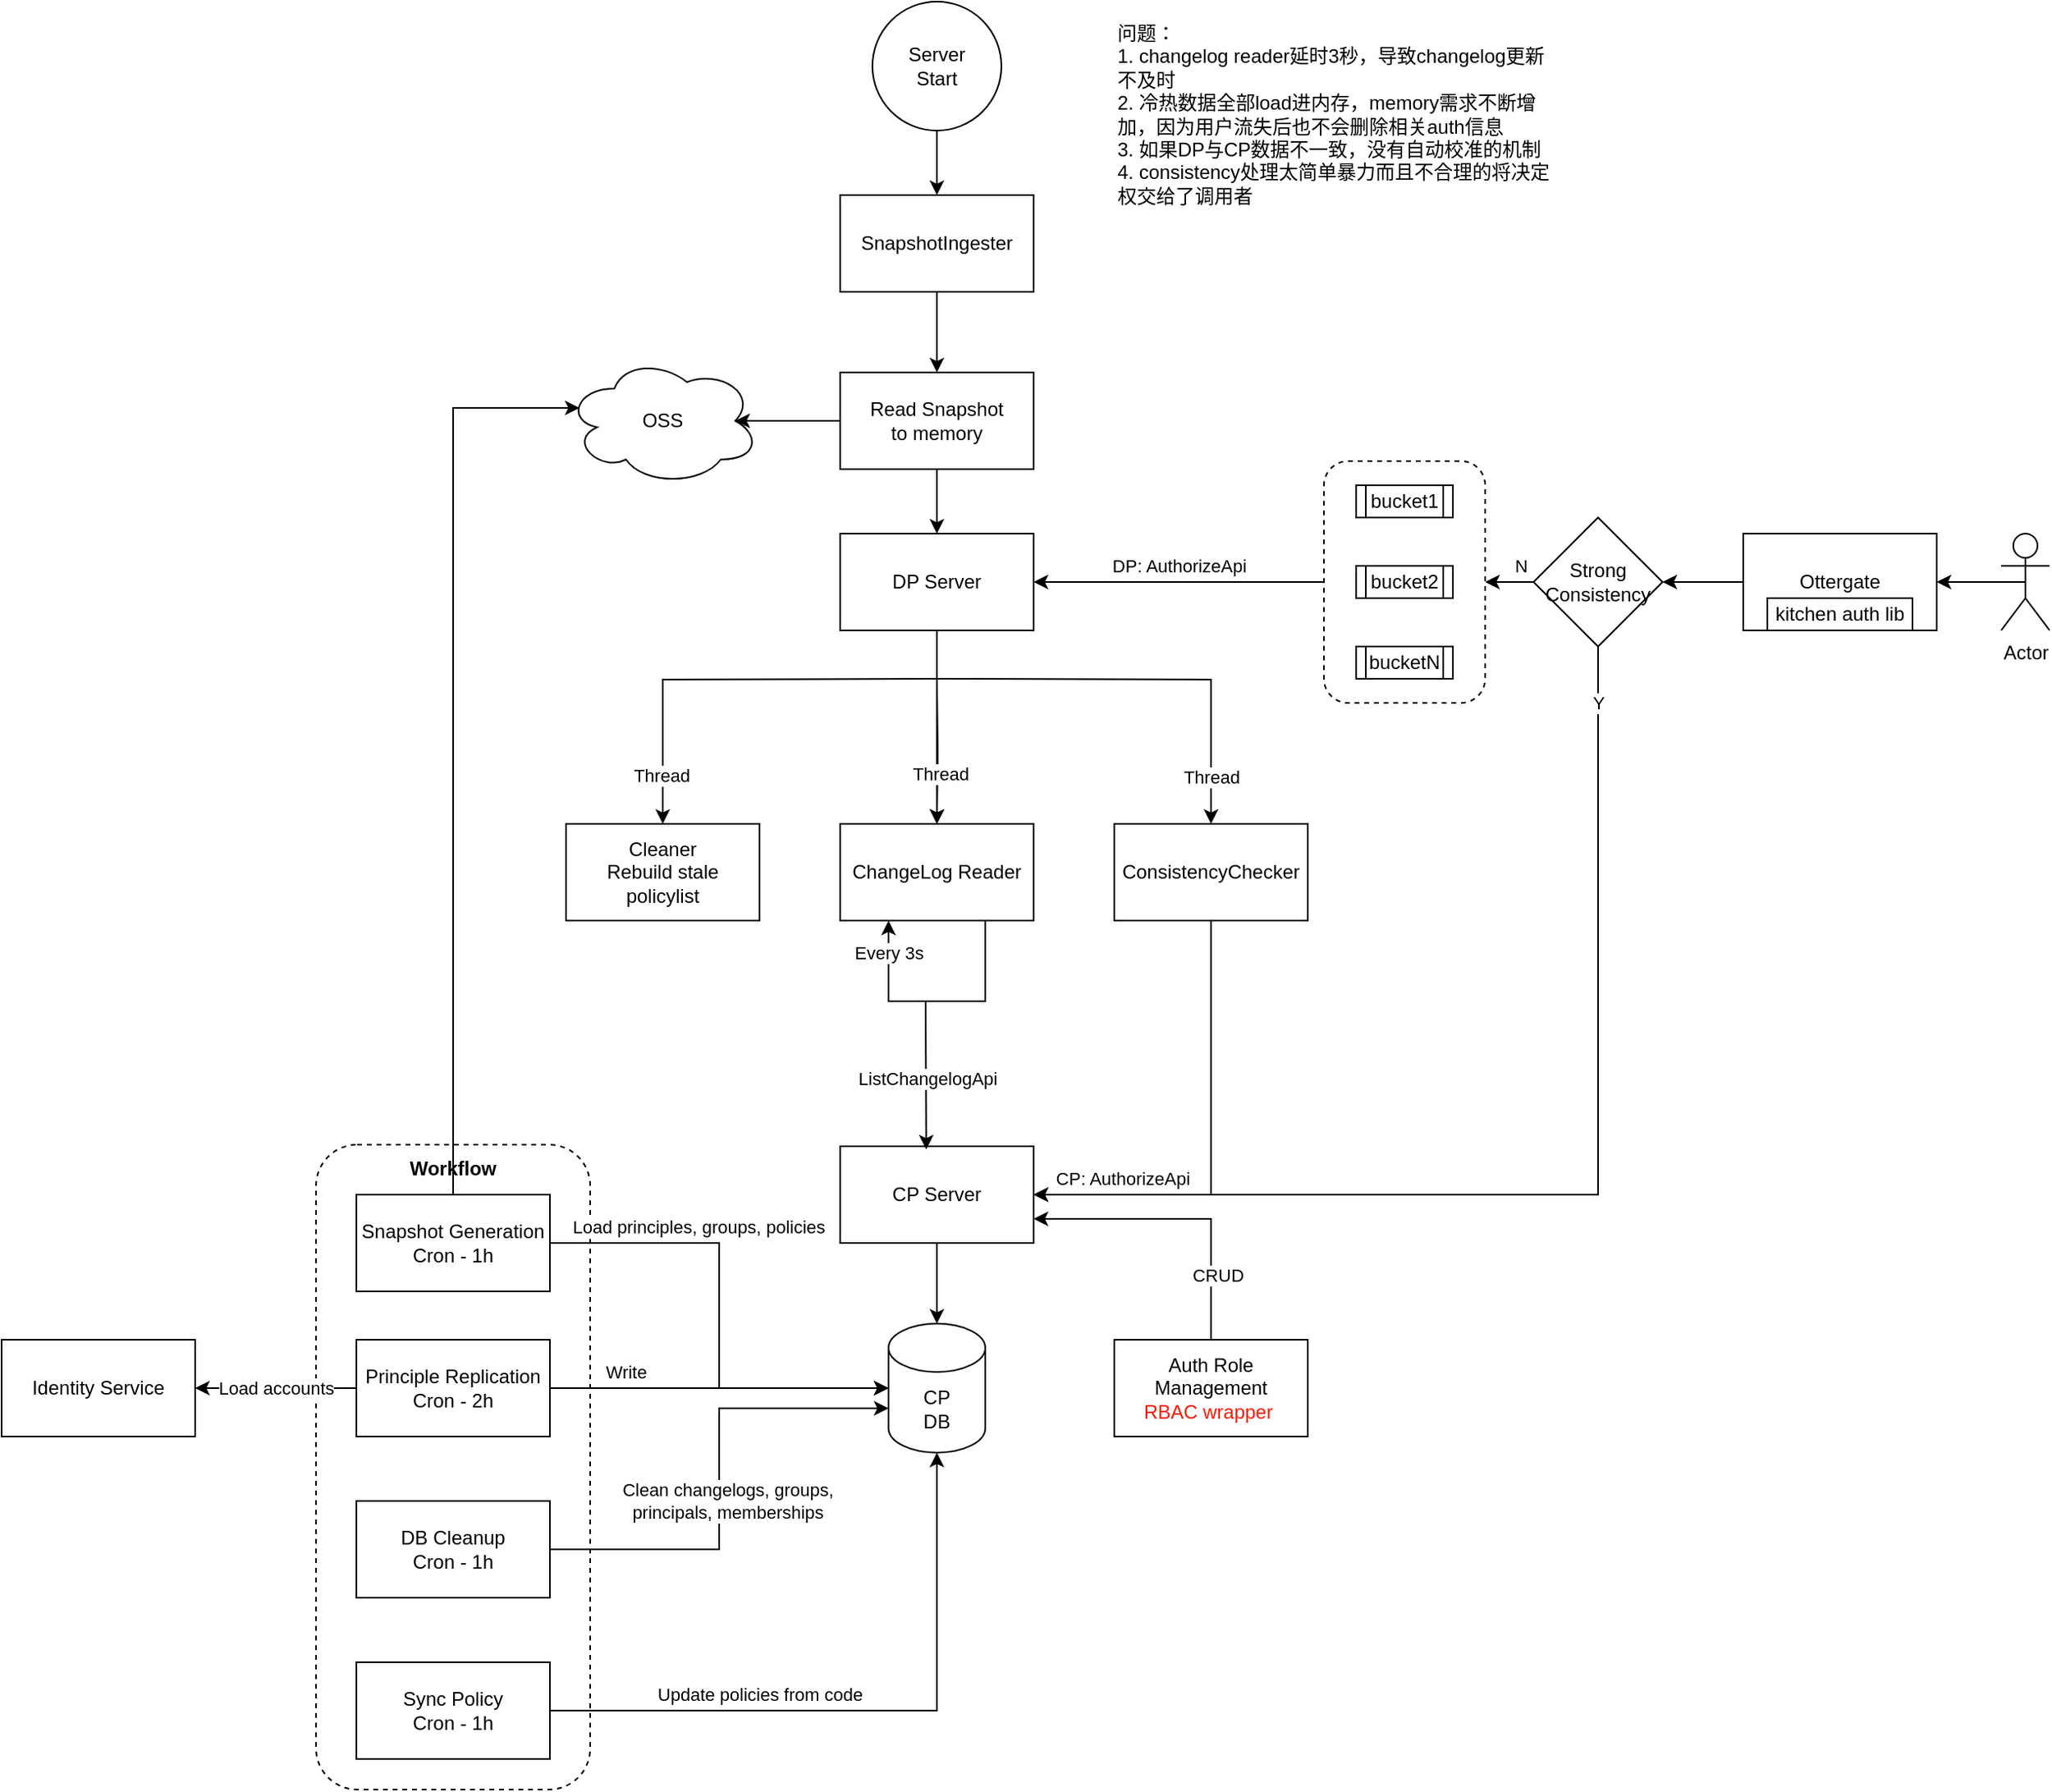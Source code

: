 <mxfile version="22.0.8" type="github">
  <diagram name="Page-1" id="XfXhsya1PBFbVo7L8IAR">
    <mxGraphModel dx="1494" dy="870" grid="1" gridSize="10" guides="1" tooltips="1" connect="1" arrows="1" fold="1" page="1" pageScale="1" pageWidth="850" pageHeight="1100" math="0" shadow="0">
      <root>
        <mxCell id="0" />
        <mxCell id="1" parent="0" />
        <mxCell id="7YKEmw7hqahk-HYZp5Uc-90" value="" style="rounded=1;whiteSpace=wrap;html=1;dashed=1;" vertex="1" parent="1">
          <mxGeometry x="95" y="819" width="170" height="400" as="geometry" />
        </mxCell>
        <mxCell id="7YKEmw7hqahk-HYZp5Uc-64" style="edgeStyle=orthogonalEdgeStyle;rounded=0;orthogonalLoop=1;jettySize=auto;html=1;exitX=0;exitY=0.5;exitDx=0;exitDy=0;entryX=1;entryY=0.5;entryDx=0;entryDy=0;" edge="1" parent="1" source="7YKEmw7hqahk-HYZp5Uc-60" target="7YKEmw7hqahk-HYZp5Uc-61">
          <mxGeometry relative="1" as="geometry" />
        </mxCell>
        <mxCell id="7YKEmw7hqahk-HYZp5Uc-67" value="DP: AuthorizeApi" style="edgeLabel;html=1;align=center;verticalAlign=middle;resizable=0;points=[];" vertex="1" connectable="0" parent="7YKEmw7hqahk-HYZp5Uc-64">
          <mxGeometry x="0.116" y="1" relative="1" as="geometry">
            <mxPoint x="10" y="-11" as="offset" />
          </mxGeometry>
        </mxCell>
        <mxCell id="7YKEmw7hqahk-HYZp5Uc-60" value="" style="rounded=1;whiteSpace=wrap;html=1;dashed=1;" vertex="1" parent="1">
          <mxGeometry x="720" y="395" width="100" height="150" as="geometry" />
        </mxCell>
        <mxCell id="7YKEmw7hqahk-HYZp5Uc-6" value="" style="edgeStyle=orthogonalEdgeStyle;rounded=0;orthogonalLoop=1;jettySize=auto;html=1;" edge="1" parent="1" source="7YKEmw7hqahk-HYZp5Uc-2" target="7YKEmw7hqahk-HYZp5Uc-5">
          <mxGeometry relative="1" as="geometry" />
        </mxCell>
        <mxCell id="7YKEmw7hqahk-HYZp5Uc-2" value="Server&lt;br&gt;Start" style="ellipse;whiteSpace=wrap;html=1;aspect=fixed;" vertex="1" parent="1">
          <mxGeometry x="440" y="110" width="80" height="80" as="geometry" />
        </mxCell>
        <mxCell id="7YKEmw7hqahk-HYZp5Uc-8" value="" style="edgeStyle=orthogonalEdgeStyle;rounded=0;orthogonalLoop=1;jettySize=auto;html=1;" edge="1" parent="1" source="7YKEmw7hqahk-HYZp5Uc-5" target="7YKEmw7hqahk-HYZp5Uc-7">
          <mxGeometry relative="1" as="geometry" />
        </mxCell>
        <mxCell id="7YKEmw7hqahk-HYZp5Uc-5" value="SnapshotIngester" style="whiteSpace=wrap;html=1;" vertex="1" parent="1">
          <mxGeometry x="420" y="230" width="120" height="60" as="geometry" />
        </mxCell>
        <mxCell id="7YKEmw7hqahk-HYZp5Uc-62" value="" style="edgeStyle=orthogonalEdgeStyle;rounded=0;orthogonalLoop=1;jettySize=auto;html=1;" edge="1" parent="1" source="7YKEmw7hqahk-HYZp5Uc-7" target="7YKEmw7hqahk-HYZp5Uc-61">
          <mxGeometry relative="1" as="geometry" />
        </mxCell>
        <mxCell id="7YKEmw7hqahk-HYZp5Uc-7" value="Read Snapshot&lt;br&gt;to memory" style="whiteSpace=wrap;html=1;" vertex="1" parent="1">
          <mxGeometry x="420" y="340" width="120" height="60" as="geometry" />
        </mxCell>
        <mxCell id="7YKEmw7hqahk-HYZp5Uc-12" value="" style="edgeStyle=orthogonalEdgeStyle;rounded=0;orthogonalLoop=1;jettySize=auto;html=1;" edge="1" parent="1" target="7YKEmw7hqahk-HYZp5Uc-11">
          <mxGeometry relative="1" as="geometry">
            <mxPoint x="480" y="530" as="sourcePoint" />
          </mxGeometry>
        </mxCell>
        <mxCell id="7YKEmw7hqahk-HYZp5Uc-18" value="" style="edgeStyle=orthogonalEdgeStyle;rounded=0;orthogonalLoop=1;jettySize=auto;html=1;exitX=0.5;exitY=1;exitDx=0;exitDy=0;" edge="1" parent="1" source="7YKEmw7hqahk-HYZp5Uc-61" target="7YKEmw7hqahk-HYZp5Uc-11">
          <mxGeometry relative="1" as="geometry">
            <mxPoint x="480" y="530" as="sourcePoint" />
          </mxGeometry>
        </mxCell>
        <mxCell id="7YKEmw7hqahk-HYZp5Uc-27" value="Thread" style="edgeLabel;html=1;align=center;verticalAlign=middle;resizable=0;points=[];" vertex="1" connectable="0" parent="7YKEmw7hqahk-HYZp5Uc-18">
          <mxGeometry x="0.484" y="2" relative="1" as="geometry">
            <mxPoint as="offset" />
          </mxGeometry>
        </mxCell>
        <mxCell id="7YKEmw7hqahk-HYZp5Uc-20" style="edgeStyle=orthogonalEdgeStyle;rounded=0;orthogonalLoop=1;jettySize=auto;html=1;exitX=0.5;exitY=1;exitDx=0;exitDy=0;entryX=0.5;entryY=0;entryDx=0;entryDy=0;" edge="1" parent="1" target="7YKEmw7hqahk-HYZp5Uc-19">
          <mxGeometry relative="1" as="geometry">
            <mxPoint x="480" y="530" as="sourcePoint" />
          </mxGeometry>
        </mxCell>
        <mxCell id="7YKEmw7hqahk-HYZp5Uc-26" value="Thread" style="edgeLabel;html=1;align=center;verticalAlign=middle;resizable=0;points=[];" vertex="1" connectable="0" parent="7YKEmw7hqahk-HYZp5Uc-20">
          <mxGeometry x="0.768" y="-1" relative="1" as="geometry">
            <mxPoint as="offset" />
          </mxGeometry>
        </mxCell>
        <mxCell id="7YKEmw7hqahk-HYZp5Uc-22" style="edgeStyle=orthogonalEdgeStyle;rounded=0;orthogonalLoop=1;jettySize=auto;html=1;exitX=0.5;exitY=1;exitDx=0;exitDy=0;" edge="1" parent="1" target="7YKEmw7hqahk-HYZp5Uc-21">
          <mxGeometry relative="1" as="geometry">
            <mxPoint x="480" y="530" as="sourcePoint" />
          </mxGeometry>
        </mxCell>
        <mxCell id="7YKEmw7hqahk-HYZp5Uc-28" value="Thread" style="edgeLabel;html=1;align=center;verticalAlign=middle;resizable=0;points=[];" vertex="1" connectable="0" parent="7YKEmw7hqahk-HYZp5Uc-22">
          <mxGeometry x="0.806" y="1" relative="1" as="geometry">
            <mxPoint x="-1" y="-4" as="offset" />
          </mxGeometry>
        </mxCell>
        <mxCell id="7YKEmw7hqahk-HYZp5Uc-13" style="edgeStyle=orthogonalEdgeStyle;rounded=0;orthogonalLoop=1;jettySize=auto;html=1;exitX=0.75;exitY=1;exitDx=0;exitDy=0;entryX=0.25;entryY=1;entryDx=0;entryDy=0;" edge="1" parent="1" source="7YKEmw7hqahk-HYZp5Uc-11" target="7YKEmw7hqahk-HYZp5Uc-11">
          <mxGeometry relative="1" as="geometry">
            <mxPoint x="550" y="680" as="targetPoint" />
            <Array as="points">
              <mxPoint x="510" y="730" />
              <mxPoint x="450" y="730" />
            </Array>
          </mxGeometry>
        </mxCell>
        <mxCell id="7YKEmw7hqahk-HYZp5Uc-14" value="Every 3s" style="edgeLabel;html=1;align=center;verticalAlign=middle;resizable=0;points=[];" vertex="1" connectable="0" parent="7YKEmw7hqahk-HYZp5Uc-13">
          <mxGeometry x="0.048" y="3" relative="1" as="geometry">
            <mxPoint x="-26" y="-33" as="offset" />
          </mxGeometry>
        </mxCell>
        <mxCell id="7YKEmw7hqahk-HYZp5Uc-11" value="ChangeLog Reader" style="whiteSpace=wrap;html=1;" vertex="1" parent="1">
          <mxGeometry x="420" y="620" width="120" height="60" as="geometry" />
        </mxCell>
        <mxCell id="7YKEmw7hqahk-HYZp5Uc-15" value="CP Server" style="whiteSpace=wrap;html=1;" vertex="1" parent="1">
          <mxGeometry x="420" y="820" width="120" height="60" as="geometry" />
        </mxCell>
        <mxCell id="7YKEmw7hqahk-HYZp5Uc-16" value="" style="endArrow=classic;html=1;rounded=0;entryX=0.445;entryY=0.033;entryDx=0;entryDy=0;entryPerimeter=0;" edge="1" parent="1" target="7YKEmw7hqahk-HYZp5Uc-15">
          <mxGeometry width="50" height="50" relative="1" as="geometry">
            <mxPoint x="473" y="730" as="sourcePoint" />
            <mxPoint x="680" y="580" as="targetPoint" />
          </mxGeometry>
        </mxCell>
        <mxCell id="7YKEmw7hqahk-HYZp5Uc-17" value="ListChangelogApi" style="edgeLabel;html=1;align=center;verticalAlign=middle;resizable=0;points=[];" vertex="1" connectable="0" parent="7YKEmw7hqahk-HYZp5Uc-16">
          <mxGeometry x="0.04" y="1" relative="1" as="geometry">
            <mxPoint as="offset" />
          </mxGeometry>
        </mxCell>
        <mxCell id="7YKEmw7hqahk-HYZp5Uc-19" value="Cleaner&lt;br&gt;Rebuild stale policylist" style="rounded=0;whiteSpace=wrap;html=1;" vertex="1" parent="1">
          <mxGeometry x="250" y="620" width="120" height="60" as="geometry" />
        </mxCell>
        <mxCell id="7YKEmw7hqahk-HYZp5Uc-53" style="edgeStyle=orthogonalEdgeStyle;rounded=0;orthogonalLoop=1;jettySize=auto;html=1;exitX=0.5;exitY=1;exitDx=0;exitDy=0;" edge="1" parent="1" source="7YKEmw7hqahk-HYZp5Uc-21">
          <mxGeometry relative="1" as="geometry">
            <mxPoint x="540" y="850" as="targetPoint" />
            <Array as="points">
              <mxPoint x="650" y="850" />
              <mxPoint x="540" y="850" />
            </Array>
          </mxGeometry>
        </mxCell>
        <mxCell id="7YKEmw7hqahk-HYZp5Uc-54" value="CP: AuthorizeApi" style="edgeLabel;html=1;align=center;verticalAlign=middle;resizable=0;points=[];" vertex="1" connectable="0" parent="7YKEmw7hqahk-HYZp5Uc-53">
          <mxGeometry x="0.612" y="-3" relative="1" as="geometry">
            <mxPoint y="-7" as="offset" />
          </mxGeometry>
        </mxCell>
        <mxCell id="7YKEmw7hqahk-HYZp5Uc-21" value="ConsistencyChecker" style="whiteSpace=wrap;html=1;" vertex="1" parent="1">
          <mxGeometry x="590" y="620" width="120" height="60" as="geometry" />
        </mxCell>
        <mxCell id="7YKEmw7hqahk-HYZp5Uc-25" value="&lt;div style=&quot;&quot;&gt;&lt;span style=&quot;background-color: initial;&quot;&gt;问题：&lt;/span&gt;&lt;/div&gt;&lt;div style=&quot;&quot;&gt;&lt;span style=&quot;background-color: initial;&quot;&gt;1. changelog reader延时3秒，导致changelog更新不及时&lt;/span&gt;&lt;/div&gt;&lt;div style=&quot;&quot;&gt;&lt;span style=&quot;background-color: initial;&quot;&gt;2. 冷热数据全部load进内存，memory需求不断增加，因为用户流失后也不会删除相关auth信息&lt;/span&gt;&lt;/div&gt;&lt;div style=&quot;&quot;&gt;&lt;span style=&quot;background-color: initial;&quot;&gt;3. 如果DP与CP数据不一致，没有自动校准的机制&lt;/span&gt;&lt;/div&gt;&lt;div style=&quot;&quot;&gt;&lt;span style=&quot;background-color: initial;&quot;&gt;4. consistency处理太简单暴力而且不合理的将决定权交给了调用者&lt;/span&gt;&lt;/div&gt;" style="text;html=1;strokeColor=none;fillColor=none;align=left;verticalAlign=middle;whiteSpace=wrap;rounded=0;" vertex="1" parent="1">
          <mxGeometry x="590" y="120" width="275" height="120" as="geometry" />
        </mxCell>
        <mxCell id="7YKEmw7hqahk-HYZp5Uc-37" value="bucket1" style="shape=process;whiteSpace=wrap;html=1;backgroundOutline=1;" vertex="1" parent="1">
          <mxGeometry x="740" y="410" width="60" height="20" as="geometry" />
        </mxCell>
        <mxCell id="7YKEmw7hqahk-HYZp5Uc-38" value="bucket2" style="shape=process;whiteSpace=wrap;html=1;backgroundOutline=1;" vertex="1" parent="1">
          <mxGeometry x="740" y="460" width="60" height="20" as="geometry" />
        </mxCell>
        <mxCell id="7YKEmw7hqahk-HYZp5Uc-39" value="bucketN" style="shape=process;whiteSpace=wrap;html=1;backgroundOutline=1;" vertex="1" parent="1">
          <mxGeometry x="740" y="510" width="60" height="20" as="geometry" />
        </mxCell>
        <mxCell id="7YKEmw7hqahk-HYZp5Uc-110" style="edgeStyle=orthogonalEdgeStyle;rounded=0;orthogonalLoop=1;jettySize=auto;html=1;exitX=0.5;exitY=0.5;exitDx=0;exitDy=0;exitPerimeter=0;entryX=1;entryY=0.5;entryDx=0;entryDy=0;" edge="1" parent="1" source="7YKEmw7hqahk-HYZp5Uc-40" target="7YKEmw7hqahk-HYZp5Uc-104">
          <mxGeometry relative="1" as="geometry" />
        </mxCell>
        <mxCell id="7YKEmw7hqahk-HYZp5Uc-40" value="Actor" style="shape=umlActor;verticalLabelPosition=bottom;verticalAlign=top;html=1;outlineConnect=0;" vertex="1" parent="1">
          <mxGeometry x="1140" y="440" width="30" height="60" as="geometry" />
        </mxCell>
        <mxCell id="7YKEmw7hqahk-HYZp5Uc-56" style="edgeStyle=orthogonalEdgeStyle;rounded=0;orthogonalLoop=1;jettySize=auto;html=1;exitX=0.5;exitY=1;exitDx=0;exitDy=0;entryX=1;entryY=0.5;entryDx=0;entryDy=0;" edge="1" parent="1" source="7YKEmw7hqahk-HYZp5Uc-55" target="7YKEmw7hqahk-HYZp5Uc-15">
          <mxGeometry relative="1" as="geometry" />
        </mxCell>
        <mxCell id="7YKEmw7hqahk-HYZp5Uc-59" value="Y" style="edgeLabel;html=1;align=center;verticalAlign=middle;resizable=0;points=[];" vertex="1" connectable="0" parent="7YKEmw7hqahk-HYZp5Uc-56">
          <mxGeometry x="-0.785" y="-1" relative="1" as="geometry">
            <mxPoint x="1" y="-39" as="offset" />
          </mxGeometry>
        </mxCell>
        <mxCell id="7YKEmw7hqahk-HYZp5Uc-57" style="edgeStyle=orthogonalEdgeStyle;rounded=0;orthogonalLoop=1;jettySize=auto;html=1;exitX=0;exitY=0.5;exitDx=0;exitDy=0;entryX=1;entryY=0.5;entryDx=0;entryDy=0;" edge="1" parent="1" source="7YKEmw7hqahk-HYZp5Uc-55" target="7YKEmw7hqahk-HYZp5Uc-60">
          <mxGeometry relative="1" as="geometry">
            <mxPoint x="820" y="470" as="targetPoint" />
          </mxGeometry>
        </mxCell>
        <mxCell id="7YKEmw7hqahk-HYZp5Uc-58" value="N" style="edgeLabel;html=1;align=center;verticalAlign=middle;resizable=0;points=[];" vertex="1" connectable="0" parent="7YKEmw7hqahk-HYZp5Uc-57">
          <mxGeometry x="0.168" relative="1" as="geometry">
            <mxPoint x="9" y="-10" as="offset" />
          </mxGeometry>
        </mxCell>
        <mxCell id="7YKEmw7hqahk-HYZp5Uc-55" value="Strong&lt;br&gt;Consistency" style="rhombus;whiteSpace=wrap;html=1;" vertex="1" parent="1">
          <mxGeometry x="850" y="430" width="80" height="80" as="geometry" />
        </mxCell>
        <mxCell id="7YKEmw7hqahk-HYZp5Uc-61" value="DP Server" style="whiteSpace=wrap;html=1;" vertex="1" parent="1">
          <mxGeometry x="420" y="440" width="120" height="60" as="geometry" />
        </mxCell>
        <mxCell id="7YKEmw7hqahk-HYZp5Uc-69" value="OSS" style="ellipse;shape=cloud;whiteSpace=wrap;html=1;" vertex="1" parent="1">
          <mxGeometry x="250" y="330" width="120" height="80" as="geometry" />
        </mxCell>
        <mxCell id="7YKEmw7hqahk-HYZp5Uc-70" style="edgeStyle=orthogonalEdgeStyle;rounded=0;orthogonalLoop=1;jettySize=auto;html=1;exitX=0;exitY=0.5;exitDx=0;exitDy=0;entryX=0.875;entryY=0.5;entryDx=0;entryDy=0;entryPerimeter=0;" edge="1" parent="1" source="7YKEmw7hqahk-HYZp5Uc-7" target="7YKEmw7hqahk-HYZp5Uc-69">
          <mxGeometry relative="1" as="geometry" />
        </mxCell>
        <mxCell id="7YKEmw7hqahk-HYZp5Uc-71" value="CP&lt;br&gt;DB" style="shape=cylinder3;whiteSpace=wrap;html=1;boundedLbl=1;backgroundOutline=1;size=15;" vertex="1" parent="1">
          <mxGeometry x="450" y="930" width="60" height="80" as="geometry" />
        </mxCell>
        <mxCell id="7YKEmw7hqahk-HYZp5Uc-72" value="Snapshot Generation Cron - 1h" style="rounded=0;whiteSpace=wrap;html=1;" vertex="1" parent="1">
          <mxGeometry x="120" y="850" width="120" height="60" as="geometry" />
        </mxCell>
        <mxCell id="7YKEmw7hqahk-HYZp5Uc-73" style="edgeStyle=orthogonalEdgeStyle;rounded=0;orthogonalLoop=1;jettySize=auto;html=1;exitX=1;exitY=0.5;exitDx=0;exitDy=0;entryX=0;entryY=0.5;entryDx=0;entryDy=0;entryPerimeter=0;" edge="1" parent="1" source="7YKEmw7hqahk-HYZp5Uc-72" target="7YKEmw7hqahk-HYZp5Uc-71">
          <mxGeometry relative="1" as="geometry" />
        </mxCell>
        <mxCell id="7YKEmw7hqahk-HYZp5Uc-75" value="Load principles, groups, policies" style="edgeLabel;html=1;align=center;verticalAlign=middle;resizable=0;points=[];" vertex="1" connectable="0" parent="7YKEmw7hqahk-HYZp5Uc-73">
          <mxGeometry x="-0.596" y="5" relative="1" as="geometry">
            <mxPoint x="31" y="-5" as="offset" />
          </mxGeometry>
        </mxCell>
        <mxCell id="7YKEmw7hqahk-HYZp5Uc-74" style="edgeStyle=orthogonalEdgeStyle;rounded=0;orthogonalLoop=1;jettySize=auto;html=1;exitX=0.5;exitY=0;exitDx=0;exitDy=0;entryX=0.07;entryY=0.4;entryDx=0;entryDy=0;entryPerimeter=0;" edge="1" parent="1" source="7YKEmw7hqahk-HYZp5Uc-72" target="7YKEmw7hqahk-HYZp5Uc-69">
          <mxGeometry relative="1" as="geometry">
            <Array as="points">
              <mxPoint x="180" y="362" />
            </Array>
          </mxGeometry>
        </mxCell>
        <mxCell id="7YKEmw7hqahk-HYZp5Uc-79" value="Load accounts" style="edgeStyle=orthogonalEdgeStyle;rounded=0;orthogonalLoop=1;jettySize=auto;html=1;exitX=0;exitY=0.5;exitDx=0;exitDy=0;" edge="1" parent="1" source="7YKEmw7hqahk-HYZp5Uc-76" target="7YKEmw7hqahk-HYZp5Uc-77">
          <mxGeometry relative="1" as="geometry" />
        </mxCell>
        <mxCell id="7YKEmw7hqahk-HYZp5Uc-80" style="edgeStyle=orthogonalEdgeStyle;rounded=0;orthogonalLoop=1;jettySize=auto;html=1;exitX=1;exitY=0.5;exitDx=0;exitDy=0;" edge="1" parent="1" source="7YKEmw7hqahk-HYZp5Uc-76" target="7YKEmw7hqahk-HYZp5Uc-71">
          <mxGeometry relative="1" as="geometry" />
        </mxCell>
        <mxCell id="7YKEmw7hqahk-HYZp5Uc-81" value="Write" style="edgeLabel;html=1;align=center;verticalAlign=middle;resizable=0;points=[];" vertex="1" connectable="0" parent="7YKEmw7hqahk-HYZp5Uc-80">
          <mxGeometry x="-0.494" y="-4" relative="1" as="geometry">
            <mxPoint x="-6" y="-14" as="offset" />
          </mxGeometry>
        </mxCell>
        <mxCell id="7YKEmw7hqahk-HYZp5Uc-76" value="Principle Replication&lt;br&gt;Cron - 2h" style="rounded=0;whiteSpace=wrap;html=1;" vertex="1" parent="1">
          <mxGeometry x="120" y="940" width="120" height="60" as="geometry" />
        </mxCell>
        <mxCell id="7YKEmw7hqahk-HYZp5Uc-77" value="Identity Service" style="rounded=0;whiteSpace=wrap;html=1;" vertex="1" parent="1">
          <mxGeometry x="-100" y="940" width="120" height="60" as="geometry" />
        </mxCell>
        <mxCell id="7YKEmw7hqahk-HYZp5Uc-83" style="edgeStyle=orthogonalEdgeStyle;rounded=0;orthogonalLoop=1;jettySize=auto;html=1;exitX=1;exitY=0.5;exitDx=0;exitDy=0;entryX=0;entryY=0;entryDx=0;entryDy=52.5;entryPerimeter=0;" edge="1" parent="1" source="7YKEmw7hqahk-HYZp5Uc-82" target="7YKEmw7hqahk-HYZp5Uc-71">
          <mxGeometry relative="1" as="geometry" />
        </mxCell>
        <mxCell id="7YKEmw7hqahk-HYZp5Uc-84" value="Clean changelogs, groups,&lt;br&gt;principals, memberships" style="edgeLabel;html=1;align=center;verticalAlign=middle;resizable=0;points=[];" vertex="1" connectable="0" parent="7YKEmw7hqahk-HYZp5Uc-83">
          <mxGeometry x="-0.586" y="2" relative="1" as="geometry">
            <mxPoint x="48" y="-28" as="offset" />
          </mxGeometry>
        </mxCell>
        <mxCell id="7YKEmw7hqahk-HYZp5Uc-82" value="DB Cleanup&lt;br&gt;Cron - 1h" style="rounded=0;whiteSpace=wrap;html=1;" vertex="1" parent="1">
          <mxGeometry x="120" y="1040" width="120" height="60" as="geometry" />
        </mxCell>
        <mxCell id="7YKEmw7hqahk-HYZp5Uc-85" value="Sync Policy&lt;br&gt;Cron - 1h" style="rounded=0;whiteSpace=wrap;html=1;" vertex="1" parent="1">
          <mxGeometry x="120" y="1140" width="120" height="60" as="geometry" />
        </mxCell>
        <mxCell id="7YKEmw7hqahk-HYZp5Uc-86" style="edgeStyle=orthogonalEdgeStyle;rounded=0;orthogonalLoop=1;jettySize=auto;html=1;exitX=1;exitY=0.5;exitDx=0;exitDy=0;entryX=0.5;entryY=1;entryDx=0;entryDy=0;entryPerimeter=0;" edge="1" parent="1" source="7YKEmw7hqahk-HYZp5Uc-85" target="7YKEmw7hqahk-HYZp5Uc-71">
          <mxGeometry relative="1" as="geometry" />
        </mxCell>
        <mxCell id="7YKEmw7hqahk-HYZp5Uc-87" value="Update policies from code" style="edgeLabel;html=1;align=center;verticalAlign=middle;resizable=0;points=[];" vertex="1" connectable="0" parent="7YKEmw7hqahk-HYZp5Uc-86">
          <mxGeometry x="-0.067" relative="1" as="geometry">
            <mxPoint x="-57" y="-10" as="offset" />
          </mxGeometry>
        </mxCell>
        <mxCell id="7YKEmw7hqahk-HYZp5Uc-88" style="edgeStyle=orthogonalEdgeStyle;rounded=0;orthogonalLoop=1;jettySize=auto;html=1;exitX=0.5;exitY=1;exitDx=0;exitDy=0;entryX=0.5;entryY=0;entryDx=0;entryDy=0;entryPerimeter=0;" edge="1" parent="1" source="7YKEmw7hqahk-HYZp5Uc-15" target="7YKEmw7hqahk-HYZp5Uc-71">
          <mxGeometry relative="1" as="geometry" />
        </mxCell>
        <mxCell id="7YKEmw7hqahk-HYZp5Uc-91" value="&lt;b&gt;Workflow&lt;/b&gt;" style="text;html=1;strokeColor=none;fillColor=none;align=center;verticalAlign=middle;whiteSpace=wrap;rounded=0;" vertex="1" parent="1">
          <mxGeometry x="150" y="819" width="60" height="30" as="geometry" />
        </mxCell>
        <mxCell id="7YKEmw7hqahk-HYZp5Uc-93" style="edgeStyle=orthogonalEdgeStyle;rounded=0;orthogonalLoop=1;jettySize=auto;html=1;exitX=0.5;exitY=0;exitDx=0;exitDy=0;entryX=1;entryY=0.75;entryDx=0;entryDy=0;" edge="1" parent="1" source="7YKEmw7hqahk-HYZp5Uc-92" target="7YKEmw7hqahk-HYZp5Uc-15">
          <mxGeometry relative="1" as="geometry" />
        </mxCell>
        <mxCell id="7YKEmw7hqahk-HYZp5Uc-94" value="CRUD" style="edgeLabel;html=1;align=center;verticalAlign=middle;resizable=0;points=[];" vertex="1" connectable="0" parent="7YKEmw7hqahk-HYZp5Uc-93">
          <mxGeometry x="-0.563" y="-4" relative="1" as="geometry">
            <mxPoint as="offset" />
          </mxGeometry>
        </mxCell>
        <mxCell id="7YKEmw7hqahk-HYZp5Uc-92" value="Auth Role Management&lt;br&gt;&lt;font color=&quot;#fa1900&quot;&gt;RBAC wrapper&lt;/font&gt;&amp;nbsp;" style="rounded=0;whiteSpace=wrap;html=1;" vertex="1" parent="1">
          <mxGeometry x="590" y="940" width="120" height="60" as="geometry" />
        </mxCell>
        <mxCell id="7YKEmw7hqahk-HYZp5Uc-111" style="edgeStyle=orthogonalEdgeStyle;rounded=0;orthogonalLoop=1;jettySize=auto;html=1;exitX=0;exitY=0.5;exitDx=0;exitDy=0;entryX=1;entryY=0.5;entryDx=0;entryDy=0;" edge="1" parent="1" source="7YKEmw7hqahk-HYZp5Uc-104" target="7YKEmw7hqahk-HYZp5Uc-55">
          <mxGeometry relative="1" as="geometry" />
        </mxCell>
        <mxCell id="7YKEmw7hqahk-HYZp5Uc-104" value="Ottergate" style="rounded=0;whiteSpace=wrap;html=1;" vertex="1" parent="1">
          <mxGeometry x="980" y="440" width="120" height="60" as="geometry" />
        </mxCell>
        <mxCell id="7YKEmw7hqahk-HYZp5Uc-108" value="kitchen auth lib" style="rounded=0;whiteSpace=wrap;html=1;" vertex="1" parent="1">
          <mxGeometry x="995" y="480" width="90" height="20" as="geometry" />
        </mxCell>
      </root>
    </mxGraphModel>
  </diagram>
</mxfile>
